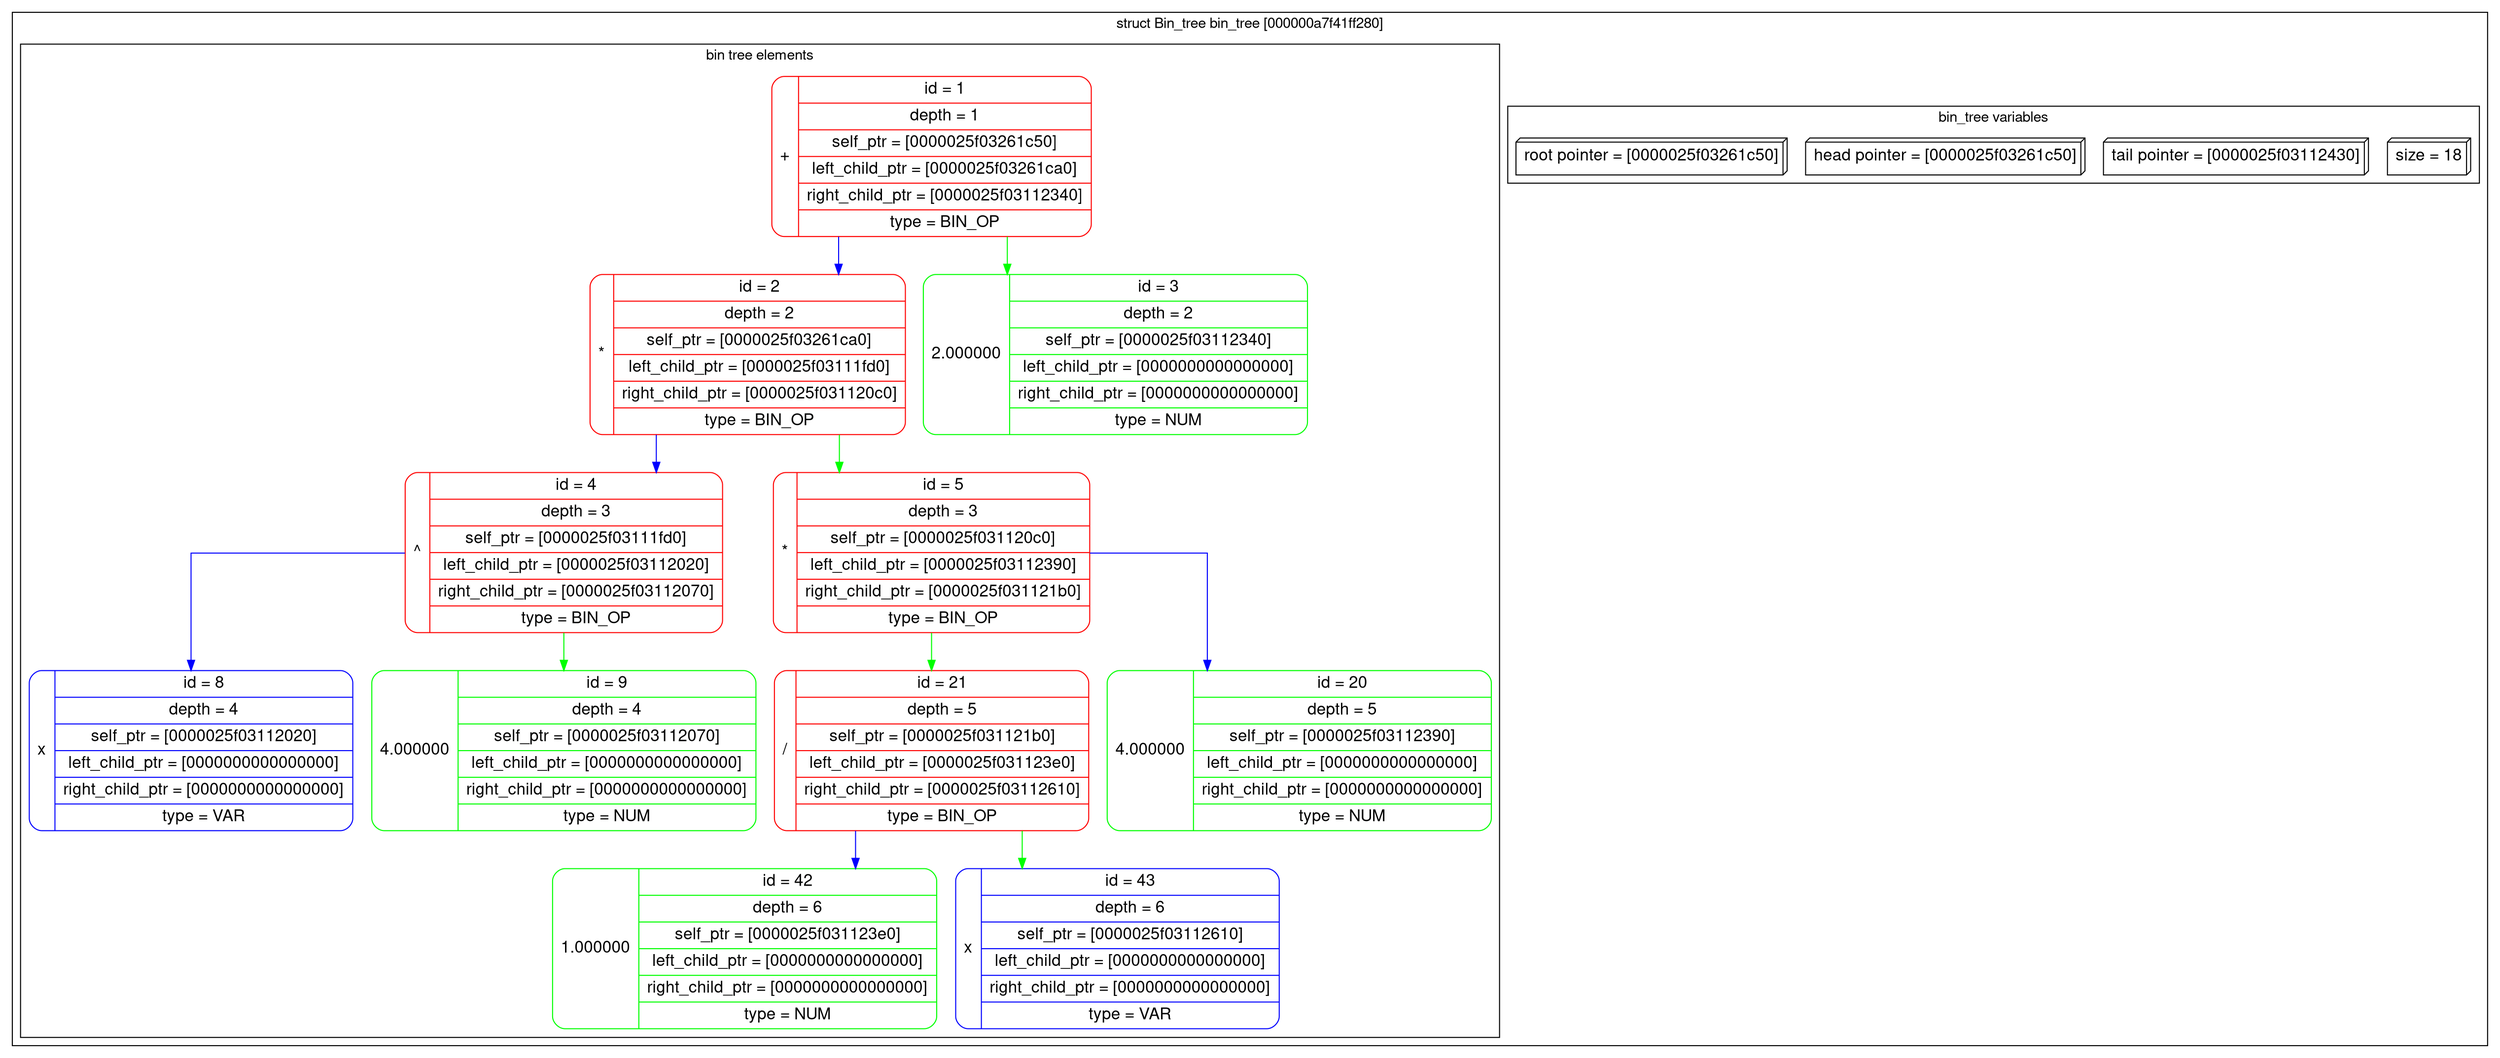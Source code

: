 digraph G {
rankdir = "TB";
graph [splines=ortho];
subgraph cluster0 {
label = "struct Bin_tree bin_tree [000000a7f41ff280]";fontname="Helvetica,Arial,sans-serif";
node [fontname="Helvetica,Arial,sans-serif" fontsize = "16" ];
edge [fontname="Helvetica,Arial,sans-serif"];
subgraph cluster1 {
rankdir = "TB";
label = "bin_tree variables"size [shape=box3d, label="size = 18"];
tail_ptr [shape=box3d, label="tail pointer = [0000025f03112430]"];
head_ptr [shape=box3d, label="head pointer = [0000025f03261c50]"];
root_ptr [shape=box3d, label="root pointer = [0000025f03261c50]"];
}
subgraph cluster2 {
rankdir = "BT";
label = "bin tree elements"
"node1"  [ label = "<f1> +  | { id = 1 | depth = 1 | self_ptr = [0000025f03261c50]  | left_child_ptr = [0000025f03261ca0] | right_child_ptr = [0000025f03112340] | type = BIN_OP} " shape = "Mrecord" color ="Red"];
"node2"  [ label = "<f1> *  | { id = 2 | depth = 2 | self_ptr = [0000025f03261ca0]  | left_child_ptr = [0000025f03111fd0] | right_child_ptr = [0000025f031120c0] | type = BIN_OP} " shape = "Mrecord" color ="Red"];
"node4"  [ label = "<f1> ^  | { id = 4 | depth = 3 | self_ptr = [0000025f03111fd0]  | left_child_ptr = [0000025f03112020] | right_child_ptr = [0000025f03112070] | type = BIN_OP} " shape = "Mrecord" color ="Red"];
"node8"  [ label = "<f1> x  | { id = 8 | depth = 4 | self_ptr = [0000025f03112020]  | left_child_ptr = [0000000000000000] | right_child_ptr = [0000000000000000] | type = VAR} " shape = "Mrecord" color ="Blue"];
"node9"  [ label = "<f1> 4.000000  | { id = 9 | depth = 4 | self_ptr = [0000025f03112070]  | left_child_ptr = [0000000000000000] | right_child_ptr = [0000000000000000] | type = NUM} " shape = "Mrecord" color ="Green"];
"node5"  [ label = "<f1> *  | { id = 5 | depth = 3 | self_ptr = [0000025f031120c0]  | left_child_ptr = [0000025f03112390] | right_child_ptr = [0000025f031121b0] | type = BIN_OP} " shape = "Mrecord" color ="Red"];
"node21"  [ label = "<f1> /  | { id = 21 | depth = 5 | self_ptr = [0000025f031121b0]  | left_child_ptr = [0000025f031123e0] | right_child_ptr = [0000025f03112610] | type = BIN_OP} " shape = "Mrecord" color ="Red"];
"node20"  [ label = "<f1> 4.000000  | { id = 20 | depth = 5 | self_ptr = [0000025f03112390]  | left_child_ptr = [0000000000000000] | right_child_ptr = [0000000000000000] | type = NUM} " shape = "Mrecord" color ="Green"];
"node42"  [ label = "<f1> 1.000000  | { id = 42 | depth = 6 | self_ptr = [0000025f031123e0]  | left_child_ptr = [0000000000000000] | right_child_ptr = [0000000000000000] | type = NUM} " shape = "Mrecord" color ="Green"];
"node43"  [ label = "<f1> x  | { id = 43 | depth = 6 | self_ptr = [0000025f03112610]  | left_child_ptr = [0000000000000000] | right_child_ptr = [0000000000000000] | type = VAR} " shape = "Mrecord" color ="Blue"];
"node3"  [ label = "<f1> 2.000000  | { id = 3 | depth = 2 | self_ptr = [0000025f03112340]  | left_child_ptr = [0000000000000000] | right_child_ptr = [0000000000000000] | type = NUM} " shape = "Mrecord" color ="Green"];
"node1" -> "node2" [color = "Blue"];
"node2" -> "node4" [color = "Blue"];
"node4" -> "node8" [color = "Blue"];
"node4" -> "node9" [color = "Green"];
"node2" -> "node5" [color = "Green"];
"node5" -> "node20" [color = "Blue"];
"node5" -> "node21" [color = "Green"];
"node21" -> "node42" [color = "Blue"];
"node21" -> "node43" [color = "Green"];
"node1" -> "node3" [color = "Green"];
} } }
